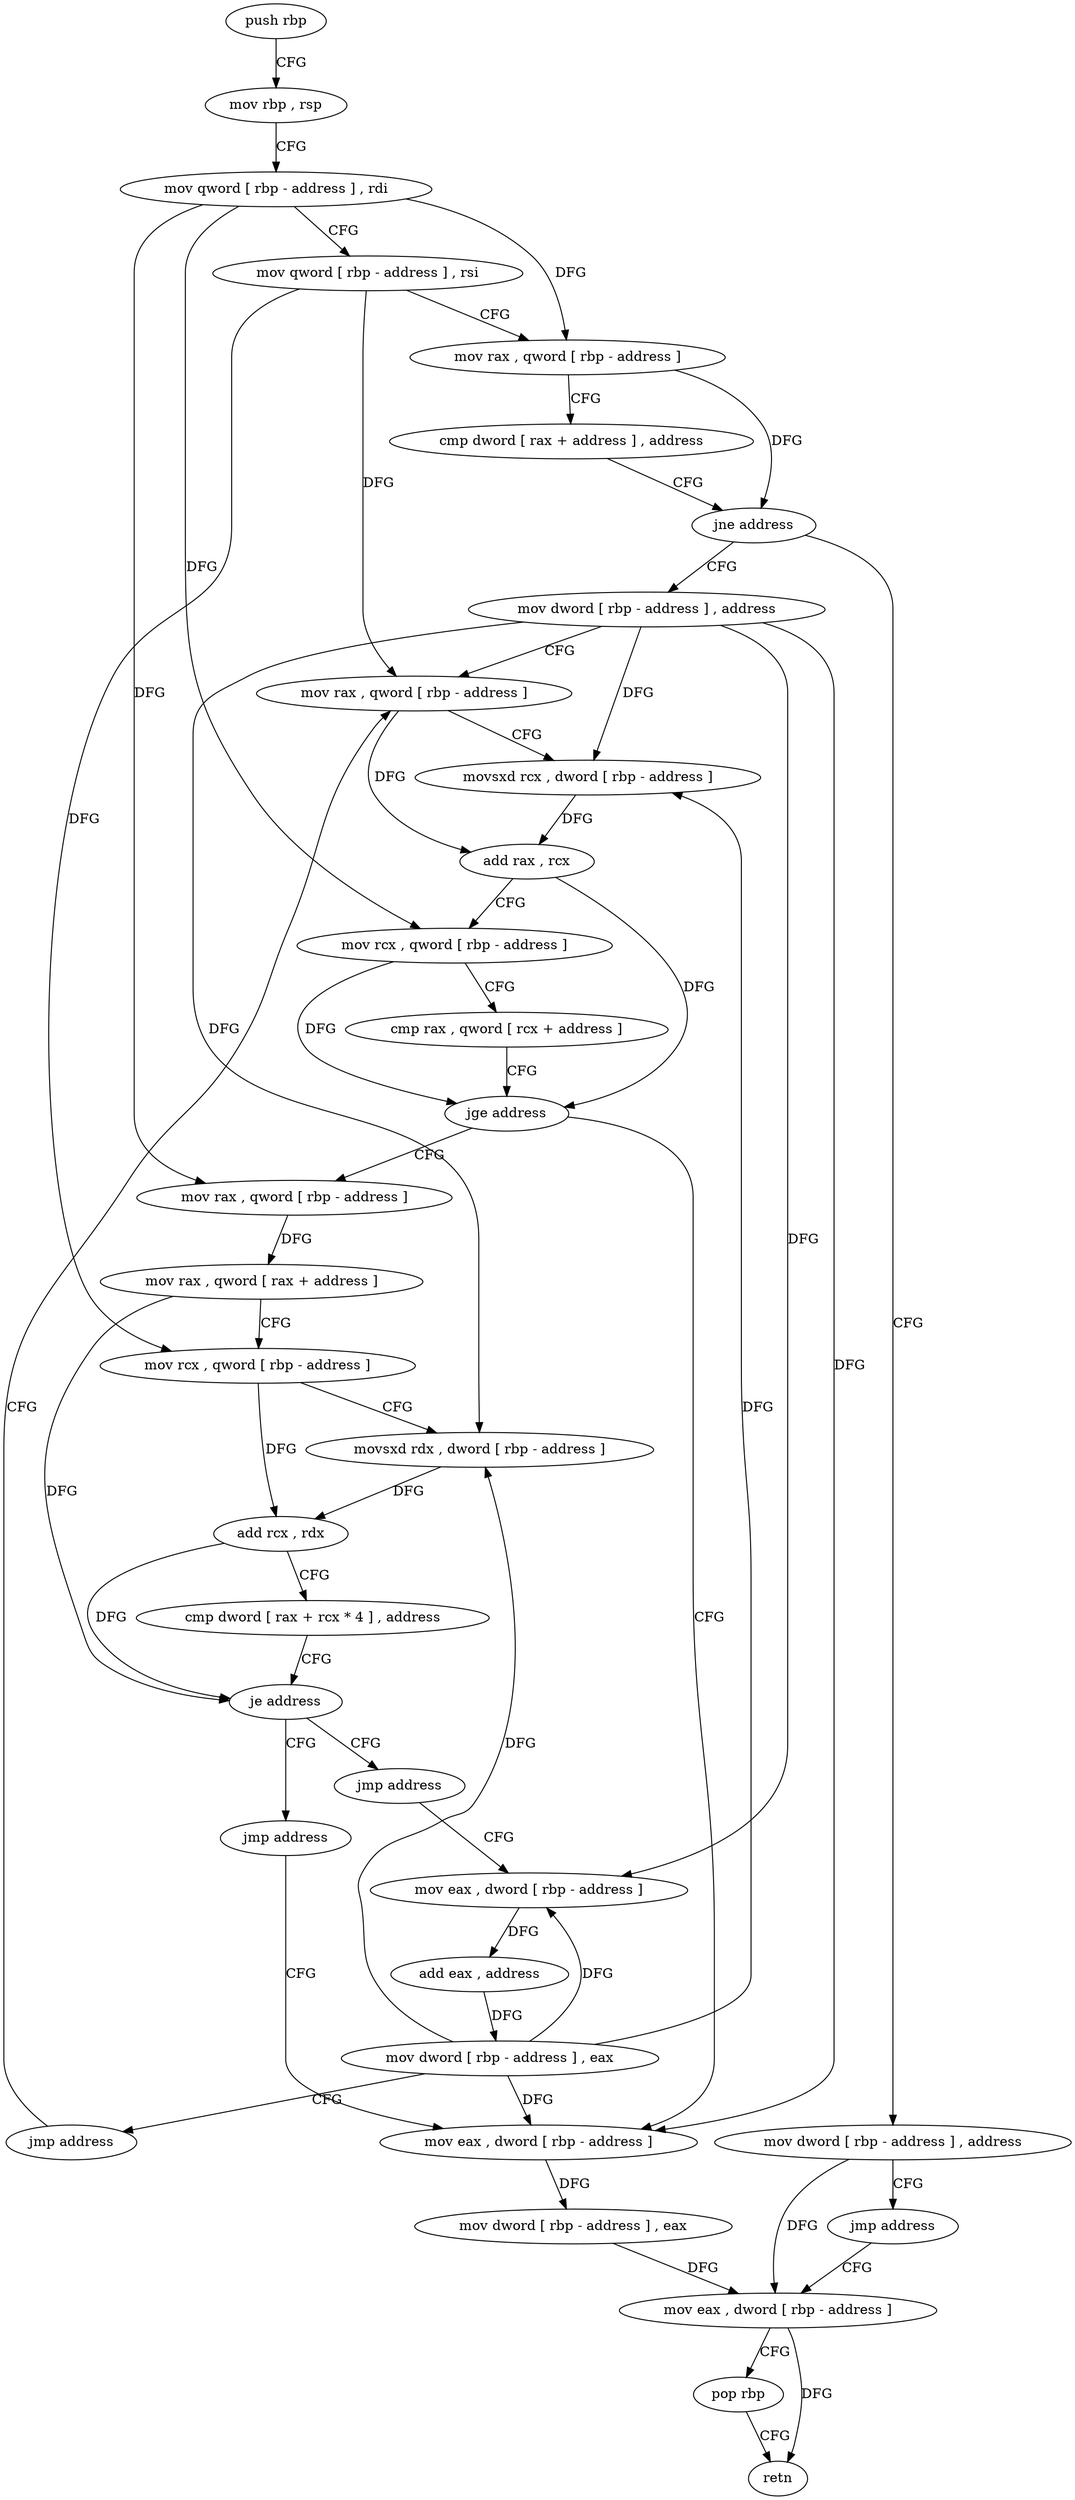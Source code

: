 digraph "func" {
"4266640" [label = "push rbp" ]
"4266641" [label = "mov rbp , rsp" ]
"4266644" [label = "mov qword [ rbp - address ] , rdi" ]
"4266648" [label = "mov qword [ rbp - address ] , rsi" ]
"4266652" [label = "mov rax , qword [ rbp - address ]" ]
"4266656" [label = "cmp dword [ rax + address ] , address" ]
"4266663" [label = "jne address" ]
"4266681" [label = "mov dword [ rbp - address ] , address" ]
"4266669" [label = "mov dword [ rbp - address ] , address" ]
"4266688" [label = "mov rax , qword [ rbp - address ]" ]
"4266676" [label = "jmp address" ]
"4266772" [label = "mov eax , dword [ rbp - address ]" ]
"4266766" [label = "mov eax , dword [ rbp - address ]" ]
"4266769" [label = "mov dword [ rbp - address ] , eax" ]
"4266713" [label = "mov rax , qword [ rbp - address ]" ]
"4266717" [label = "mov rax , qword [ rax + address ]" ]
"4266721" [label = "mov rcx , qword [ rbp - address ]" ]
"4266725" [label = "movsxd rdx , dword [ rbp - address ]" ]
"4266729" [label = "add rcx , rdx" ]
"4266732" [label = "cmp dword [ rax + rcx * 4 ] , address" ]
"4266736" [label = "je address" ]
"4266747" [label = "jmp address" ]
"4266742" [label = "jmp address" ]
"4266775" [label = "pop rbp" ]
"4266776" [label = "retn" ]
"4266752" [label = "mov eax , dword [ rbp - address ]" ]
"4266755" [label = "add eax , address" ]
"4266758" [label = "mov dword [ rbp - address ] , eax" ]
"4266761" [label = "jmp address" ]
"4266692" [label = "movsxd rcx , dword [ rbp - address ]" ]
"4266696" [label = "add rax , rcx" ]
"4266699" [label = "mov rcx , qword [ rbp - address ]" ]
"4266703" [label = "cmp rax , qword [ rcx + address ]" ]
"4266707" [label = "jge address" ]
"4266640" -> "4266641" [ label = "CFG" ]
"4266641" -> "4266644" [ label = "CFG" ]
"4266644" -> "4266648" [ label = "CFG" ]
"4266644" -> "4266652" [ label = "DFG" ]
"4266644" -> "4266699" [ label = "DFG" ]
"4266644" -> "4266713" [ label = "DFG" ]
"4266648" -> "4266652" [ label = "CFG" ]
"4266648" -> "4266688" [ label = "DFG" ]
"4266648" -> "4266721" [ label = "DFG" ]
"4266652" -> "4266656" [ label = "CFG" ]
"4266652" -> "4266663" [ label = "DFG" ]
"4266656" -> "4266663" [ label = "CFG" ]
"4266663" -> "4266681" [ label = "CFG" ]
"4266663" -> "4266669" [ label = "CFG" ]
"4266681" -> "4266688" [ label = "CFG" ]
"4266681" -> "4266692" [ label = "DFG" ]
"4266681" -> "4266766" [ label = "DFG" ]
"4266681" -> "4266725" [ label = "DFG" ]
"4266681" -> "4266752" [ label = "DFG" ]
"4266669" -> "4266676" [ label = "CFG" ]
"4266669" -> "4266772" [ label = "DFG" ]
"4266688" -> "4266692" [ label = "CFG" ]
"4266688" -> "4266696" [ label = "DFG" ]
"4266676" -> "4266772" [ label = "CFG" ]
"4266772" -> "4266775" [ label = "CFG" ]
"4266772" -> "4266776" [ label = "DFG" ]
"4266766" -> "4266769" [ label = "DFG" ]
"4266769" -> "4266772" [ label = "DFG" ]
"4266713" -> "4266717" [ label = "DFG" ]
"4266717" -> "4266721" [ label = "CFG" ]
"4266717" -> "4266736" [ label = "DFG" ]
"4266721" -> "4266725" [ label = "CFG" ]
"4266721" -> "4266729" [ label = "DFG" ]
"4266725" -> "4266729" [ label = "DFG" ]
"4266729" -> "4266732" [ label = "CFG" ]
"4266729" -> "4266736" [ label = "DFG" ]
"4266732" -> "4266736" [ label = "CFG" ]
"4266736" -> "4266747" [ label = "CFG" ]
"4266736" -> "4266742" [ label = "CFG" ]
"4266747" -> "4266752" [ label = "CFG" ]
"4266742" -> "4266766" [ label = "CFG" ]
"4266775" -> "4266776" [ label = "CFG" ]
"4266752" -> "4266755" [ label = "DFG" ]
"4266755" -> "4266758" [ label = "DFG" ]
"4266758" -> "4266761" [ label = "CFG" ]
"4266758" -> "4266692" [ label = "DFG" ]
"4266758" -> "4266766" [ label = "DFG" ]
"4266758" -> "4266725" [ label = "DFG" ]
"4266758" -> "4266752" [ label = "DFG" ]
"4266761" -> "4266688" [ label = "CFG" ]
"4266692" -> "4266696" [ label = "DFG" ]
"4266696" -> "4266699" [ label = "CFG" ]
"4266696" -> "4266707" [ label = "DFG" ]
"4266699" -> "4266703" [ label = "CFG" ]
"4266699" -> "4266707" [ label = "DFG" ]
"4266703" -> "4266707" [ label = "CFG" ]
"4266707" -> "4266766" [ label = "CFG" ]
"4266707" -> "4266713" [ label = "CFG" ]
}
